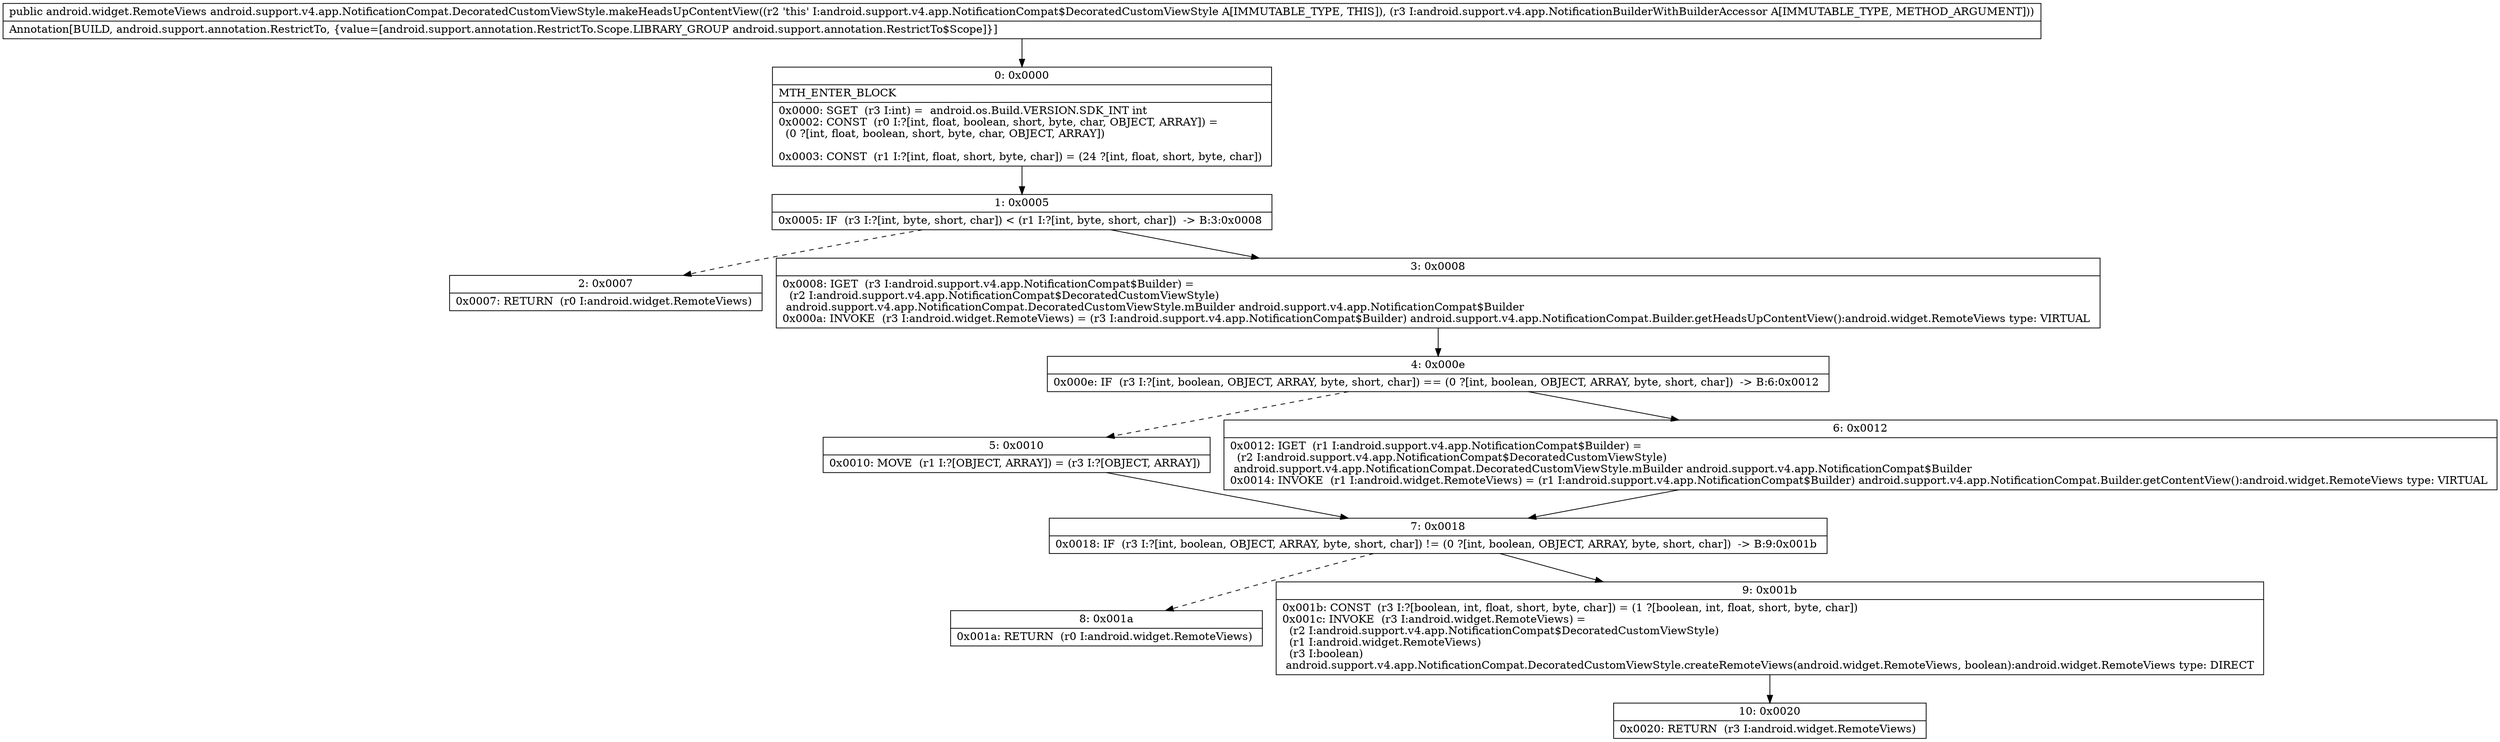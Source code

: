digraph "CFG forandroid.support.v4.app.NotificationCompat.DecoratedCustomViewStyle.makeHeadsUpContentView(Landroid\/support\/v4\/app\/NotificationBuilderWithBuilderAccessor;)Landroid\/widget\/RemoteViews;" {
Node_0 [shape=record,label="{0\:\ 0x0000|MTH_ENTER_BLOCK\l|0x0000: SGET  (r3 I:int) =  android.os.Build.VERSION.SDK_INT int \l0x0002: CONST  (r0 I:?[int, float, boolean, short, byte, char, OBJECT, ARRAY]) = \l  (0 ?[int, float, boolean, short, byte, char, OBJECT, ARRAY])\l \l0x0003: CONST  (r1 I:?[int, float, short, byte, char]) = (24 ?[int, float, short, byte, char]) \l}"];
Node_1 [shape=record,label="{1\:\ 0x0005|0x0005: IF  (r3 I:?[int, byte, short, char]) \< (r1 I:?[int, byte, short, char])  \-\> B:3:0x0008 \l}"];
Node_2 [shape=record,label="{2\:\ 0x0007|0x0007: RETURN  (r0 I:android.widget.RemoteViews) \l}"];
Node_3 [shape=record,label="{3\:\ 0x0008|0x0008: IGET  (r3 I:android.support.v4.app.NotificationCompat$Builder) = \l  (r2 I:android.support.v4.app.NotificationCompat$DecoratedCustomViewStyle)\l android.support.v4.app.NotificationCompat.DecoratedCustomViewStyle.mBuilder android.support.v4.app.NotificationCompat$Builder \l0x000a: INVOKE  (r3 I:android.widget.RemoteViews) = (r3 I:android.support.v4.app.NotificationCompat$Builder) android.support.v4.app.NotificationCompat.Builder.getHeadsUpContentView():android.widget.RemoteViews type: VIRTUAL \l}"];
Node_4 [shape=record,label="{4\:\ 0x000e|0x000e: IF  (r3 I:?[int, boolean, OBJECT, ARRAY, byte, short, char]) == (0 ?[int, boolean, OBJECT, ARRAY, byte, short, char])  \-\> B:6:0x0012 \l}"];
Node_5 [shape=record,label="{5\:\ 0x0010|0x0010: MOVE  (r1 I:?[OBJECT, ARRAY]) = (r3 I:?[OBJECT, ARRAY]) \l}"];
Node_6 [shape=record,label="{6\:\ 0x0012|0x0012: IGET  (r1 I:android.support.v4.app.NotificationCompat$Builder) = \l  (r2 I:android.support.v4.app.NotificationCompat$DecoratedCustomViewStyle)\l android.support.v4.app.NotificationCompat.DecoratedCustomViewStyle.mBuilder android.support.v4.app.NotificationCompat$Builder \l0x0014: INVOKE  (r1 I:android.widget.RemoteViews) = (r1 I:android.support.v4.app.NotificationCompat$Builder) android.support.v4.app.NotificationCompat.Builder.getContentView():android.widget.RemoteViews type: VIRTUAL \l}"];
Node_7 [shape=record,label="{7\:\ 0x0018|0x0018: IF  (r3 I:?[int, boolean, OBJECT, ARRAY, byte, short, char]) != (0 ?[int, boolean, OBJECT, ARRAY, byte, short, char])  \-\> B:9:0x001b \l}"];
Node_8 [shape=record,label="{8\:\ 0x001a|0x001a: RETURN  (r0 I:android.widget.RemoteViews) \l}"];
Node_9 [shape=record,label="{9\:\ 0x001b|0x001b: CONST  (r3 I:?[boolean, int, float, short, byte, char]) = (1 ?[boolean, int, float, short, byte, char]) \l0x001c: INVOKE  (r3 I:android.widget.RemoteViews) = \l  (r2 I:android.support.v4.app.NotificationCompat$DecoratedCustomViewStyle)\l  (r1 I:android.widget.RemoteViews)\l  (r3 I:boolean)\l android.support.v4.app.NotificationCompat.DecoratedCustomViewStyle.createRemoteViews(android.widget.RemoteViews, boolean):android.widget.RemoteViews type: DIRECT \l}"];
Node_10 [shape=record,label="{10\:\ 0x0020|0x0020: RETURN  (r3 I:android.widget.RemoteViews) \l}"];
MethodNode[shape=record,label="{public android.widget.RemoteViews android.support.v4.app.NotificationCompat.DecoratedCustomViewStyle.makeHeadsUpContentView((r2 'this' I:android.support.v4.app.NotificationCompat$DecoratedCustomViewStyle A[IMMUTABLE_TYPE, THIS]), (r3 I:android.support.v4.app.NotificationBuilderWithBuilderAccessor A[IMMUTABLE_TYPE, METHOD_ARGUMENT]))  | Annotation[BUILD, android.support.annotation.RestrictTo, \{value=[android.support.annotation.RestrictTo.Scope.LIBRARY_GROUP android.support.annotation.RestrictTo$Scope]\}]\l}"];
MethodNode -> Node_0;
Node_0 -> Node_1;
Node_1 -> Node_2[style=dashed];
Node_1 -> Node_3;
Node_3 -> Node_4;
Node_4 -> Node_5[style=dashed];
Node_4 -> Node_6;
Node_5 -> Node_7;
Node_6 -> Node_7;
Node_7 -> Node_8[style=dashed];
Node_7 -> Node_9;
Node_9 -> Node_10;
}

